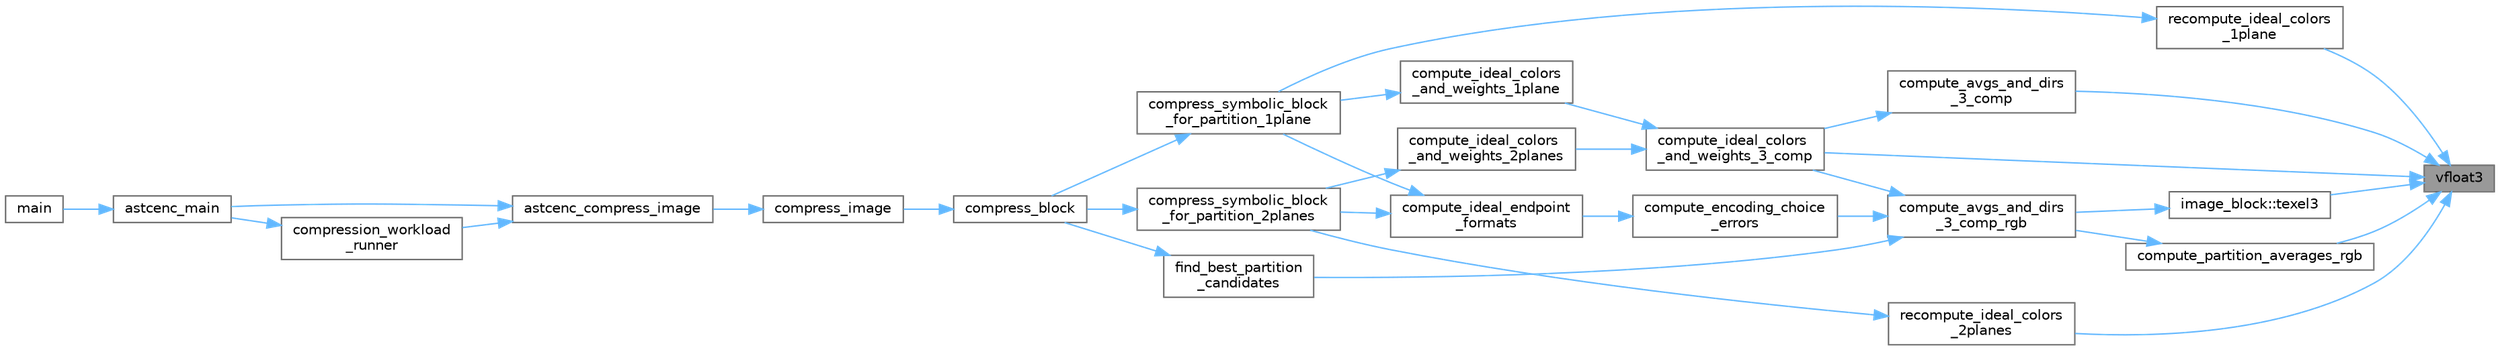 digraph "vfloat3"
{
 // LATEX_PDF_SIZE
  bgcolor="transparent";
  edge [fontname=Helvetica,fontsize=10,labelfontname=Helvetica,labelfontsize=10];
  node [fontname=Helvetica,fontsize=10,shape=box,height=0.2,width=0.4];
  rankdir="RL";
  Node1 [id="Node000001",label="vfloat3",height=0.2,width=0.4,color="gray40", fillcolor="grey60", style="filled", fontcolor="black",tooltip="Factory that returns a 3 component vfloat4."];
  Node1 -> Node2 [id="edge1_Node000001_Node000002",dir="back",color="steelblue1",style="solid",tooltip=" "];
  Node2 [id="Node000002",label="compute_avgs_and_dirs\l_3_comp",height=0.2,width=0.4,color="grey40", fillcolor="white", style="filled",URL="$astcenc__averages__and__directions_8cpp.html#a33f923c5a839af4f1d369a391183c384",tooltip="Compute averages and dominant directions for each partition in a 3 component texture."];
  Node2 -> Node3 [id="edge2_Node000002_Node000003",dir="back",color="steelblue1",style="solid",tooltip=" "];
  Node3 [id="Node000003",label="compute_ideal_colors\l_and_weights_3_comp",height=0.2,width=0.4,color="grey40", fillcolor="white", style="filled",URL="$astcenc__ideal__endpoints__and__weights_8cpp.html#a7ec20ff2556f6357cc0754c13e841262",tooltip="Compute the ideal endpoints and weights for 3 color components."];
  Node3 -> Node4 [id="edge3_Node000003_Node000004",dir="back",color="steelblue1",style="solid",tooltip=" "];
  Node4 [id="Node000004",label="compute_ideal_colors\l_and_weights_1plane",height=0.2,width=0.4,color="grey40", fillcolor="white", style="filled",URL="$astcenc__ideal__endpoints__and__weights_8cpp.html#afa8cab65d4b6f0cbece52eec38aed523",tooltip="Compute ideal endpoint colors and weights for 1 plane of weights."];
  Node4 -> Node5 [id="edge4_Node000004_Node000005",dir="back",color="steelblue1",style="solid",tooltip=" "];
  Node5 [id="Node000005",label="compress_symbolic_block\l_for_partition_1plane",height=0.2,width=0.4,color="grey40", fillcolor="white", style="filled",URL="$astcenc__compress__symbolic_8cpp.html#af5f518a15600c71922e69267dea2db99",tooltip="Compress a block using a chosen partitioning and 1 plane of weights."];
  Node5 -> Node6 [id="edge5_Node000005_Node000006",dir="back",color="steelblue1",style="solid",tooltip=" "];
  Node6 [id="Node000006",label="compress_block",height=0.2,width=0.4,color="grey40", fillcolor="white", style="filled",URL="$astcenc__compress__symbolic_8cpp.html#a579b9a2ceeecda2fb3abe63b8311df1c",tooltip="Compress an image block into a physical block."];
  Node6 -> Node7 [id="edge6_Node000006_Node000007",dir="back",color="steelblue1",style="solid",tooltip=" "];
  Node7 [id="Node000007",label="compress_image",height=0.2,width=0.4,color="grey40", fillcolor="white", style="filled",URL="$astcenc__entry_8cpp.html#acbecfd32ce013d567cac16a877c20f42",tooltip="Compress an image, after any preflight has completed."];
  Node7 -> Node8 [id="edge7_Node000007_Node000008",dir="back",color="steelblue1",style="solid",tooltip=" "];
  Node8 [id="Node000008",label="astcenc_compress_image",height=0.2,width=0.4,color="grey40", fillcolor="white", style="filled",URL="$astcenc__entry_8cpp.html#ad762aa055eed75156c99309158a40e90",tooltip="Compress an image."];
  Node8 -> Node9 [id="edge8_Node000008_Node000009",dir="back",color="steelblue1",style="solid",tooltip=" "];
  Node9 [id="Node000009",label="astcenc_main",height=0.2,width=0.4,color="grey40", fillcolor="white", style="filled",URL="$astcenccli__toplevel_8cpp.html#a073d18880f24fd648661b01d2e20340e",tooltip="Application entry point."];
  Node9 -> Node10 [id="edge9_Node000009_Node000010",dir="back",color="steelblue1",style="solid",tooltip=" "];
  Node10 [id="Node000010",label="main",height=0.2,width=0.4,color="grey40", fillcolor="white", style="filled",URL="$astcenccli__entry_8cpp.html#a3c04138a5bfe5d72780bb7e82a18e627",tooltip=" "];
  Node8 -> Node11 [id="edge10_Node000008_Node000011",dir="back",color="steelblue1",style="solid",tooltip=" "];
  Node11 [id="Node000011",label="compression_workload\l_runner",height=0.2,width=0.4,color="grey40", fillcolor="white", style="filled",URL="$astcenccli__toplevel_8cpp.html#a57bafe66bbd689a53aad2d190fe7a3fa",tooltip="Runner callback function for a compression worker thread."];
  Node11 -> Node9 [id="edge11_Node000011_Node000009",dir="back",color="steelblue1",style="solid",tooltip=" "];
  Node3 -> Node12 [id="edge12_Node000003_Node000012",dir="back",color="steelblue1",style="solid",tooltip=" "];
  Node12 [id="Node000012",label="compute_ideal_colors\l_and_weights_2planes",height=0.2,width=0.4,color="grey40", fillcolor="white", style="filled",URL="$astcenc__ideal__endpoints__and__weights_8cpp.html#a52d3985007cfc83025661e0347bc00cc",tooltip="Compute ideal endpoint colors and weights for 2 planes of weights."];
  Node12 -> Node13 [id="edge13_Node000012_Node000013",dir="back",color="steelblue1",style="solid",tooltip=" "];
  Node13 [id="Node000013",label="compress_symbolic_block\l_for_partition_2planes",height=0.2,width=0.4,color="grey40", fillcolor="white", style="filled",URL="$astcenc__compress__symbolic_8cpp.html#af11a976c8ea386db054bef472ce0667c",tooltip="Compress a block using a chosen partitioning and 2 planes of weights."];
  Node13 -> Node6 [id="edge14_Node000013_Node000006",dir="back",color="steelblue1",style="solid",tooltip=" "];
  Node1 -> Node3 [id="edge15_Node000001_Node000003",dir="back",color="steelblue1",style="solid",tooltip=" "];
  Node1 -> Node14 [id="edge16_Node000001_Node000014",dir="back",color="steelblue1",style="solid",tooltip=" "];
  Node14 [id="Node000014",label="compute_partition_averages_rgb",height=0.2,width=0.4,color="grey40", fillcolor="white", style="filled",URL="$astcenc__averages__and__directions_8cpp.html#ac5429bc77cf39a7dba332af8fb14e093",tooltip="Functions for finding dominant direction of a set of colors."];
  Node14 -> Node15 [id="edge17_Node000014_Node000015",dir="back",color="steelblue1",style="solid",tooltip=" "];
  Node15 [id="Node000015",label="compute_avgs_and_dirs\l_3_comp_rgb",height=0.2,width=0.4,color="grey40", fillcolor="white", style="filled",URL="$astcenc__averages__and__directions_8cpp.html#a73936e5cf41b74f2b8d9b137a9d64253",tooltip="Compute averages and dominant directions for each partition in a 3 component texture."];
  Node15 -> Node16 [id="edge18_Node000015_Node000016",dir="back",color="steelblue1",style="solid",tooltip=" "];
  Node16 [id="Node000016",label="compute_encoding_choice\l_errors",height=0.2,width=0.4,color="grey40", fillcolor="white", style="filled",URL="$astcenc__pick__best__endpoint__format_8cpp.html#affc96d3eeffef962cd64307bf0b85590",tooltip="For a given set of input colors and partitioning determine endpoint encode errors."];
  Node16 -> Node17 [id="edge19_Node000016_Node000017",dir="back",color="steelblue1",style="solid",tooltip=" "];
  Node17 [id="Node000017",label="compute_ideal_endpoint\l_formats",height=0.2,width=0.4,color="grey40", fillcolor="white", style="filled",URL="$astcenc__pick__best__endpoint__format_8cpp.html#a81c7b68e8c7b82a5ff718f21bd4f3c35",tooltip="Identify, for each mode, which set of color endpoint produces the best result."];
  Node17 -> Node5 [id="edge20_Node000017_Node000005",dir="back",color="steelblue1",style="solid",tooltip=" "];
  Node17 -> Node13 [id="edge21_Node000017_Node000013",dir="back",color="steelblue1",style="solid",tooltip=" "];
  Node15 -> Node3 [id="edge22_Node000015_Node000003",dir="back",color="steelblue1",style="solid",tooltip=" "];
  Node15 -> Node18 [id="edge23_Node000015_Node000018",dir="back",color="steelblue1",style="solid",tooltip=" "];
  Node18 [id="Node000018",label="find_best_partition\l_candidates",height=0.2,width=0.4,color="grey40", fillcolor="white", style="filled",URL="$astcenc__find__best__partitioning_8cpp.html#a7577b3047a3f9f0fe44fd579f5450630",tooltip="Find the best set of partitions to trial for a given block."];
  Node18 -> Node6 [id="edge24_Node000018_Node000006",dir="back",color="steelblue1",style="solid",tooltip=" "];
  Node1 -> Node19 [id="edge25_Node000001_Node000019",dir="back",color="steelblue1",style="solid",tooltip=" "];
  Node19 [id="Node000019",label="recompute_ideal_colors\l_1plane",height=0.2,width=0.4,color="grey40", fillcolor="white", style="filled",URL="$astcenc__ideal__endpoints__and__weights_8cpp.html#a02bcad94240678ee727ccf2f0fbfb5d3",tooltip="For a given 1 plane weight set recompute the endpoint colors."];
  Node19 -> Node5 [id="edge26_Node000019_Node000005",dir="back",color="steelblue1",style="solid",tooltip=" "];
  Node1 -> Node20 [id="edge27_Node000001_Node000020",dir="back",color="steelblue1",style="solid",tooltip=" "];
  Node20 [id="Node000020",label="recompute_ideal_colors\l_2planes",height=0.2,width=0.4,color="grey40", fillcolor="white", style="filled",URL="$astcenc__ideal__endpoints__and__weights_8cpp.html#afb3c455470bef24f48d7815bb78bb569",tooltip="For a given 2 plane weight set recompute the endpoint colors."];
  Node20 -> Node13 [id="edge28_Node000020_Node000013",dir="back",color="steelblue1",style="solid",tooltip=" "];
  Node1 -> Node21 [id="edge29_Node000001_Node000021",dir="back",color="steelblue1",style="solid",tooltip=" "];
  Node21 [id="Node000021",label="image_block::texel3",height=0.2,width=0.4,color="grey40", fillcolor="white", style="filled",URL="$structimage__block.html#a682b1ada02acb8369d6f6f30378b260e",tooltip="Get an RGB texel value from the data."];
  Node21 -> Node15 [id="edge30_Node000021_Node000015",dir="back",color="steelblue1",style="solid",tooltip=" "];
}
